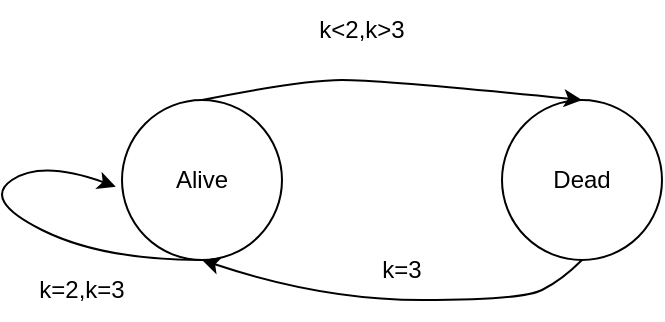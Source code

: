 <mxfile version="25.0.2" pages="3">
  <diagram name="Cell States" id="ZcFQ1Z_AazcJsV3eHLGS">
    <mxGraphModel dx="493" dy="292" grid="1" gridSize="10" guides="1" tooltips="1" connect="1" arrows="1" fold="1" page="1" pageScale="1" pageWidth="827" pageHeight="1169" math="0" shadow="0">
      <root>
        <mxCell id="0" />
        <mxCell id="1" parent="0" />
        <mxCell id="NVoJzvXqEBRH4x5hHfq--1" value="Alive" style="ellipse;whiteSpace=wrap;html=1;aspect=fixed;" vertex="1" parent="1">
          <mxGeometry x="200" y="240" width="80" height="80" as="geometry" />
        </mxCell>
        <mxCell id="NVoJzvXqEBRH4x5hHfq--2" value="Dead" style="ellipse;whiteSpace=wrap;html=1;aspect=fixed;" vertex="1" parent="1">
          <mxGeometry x="390" y="240" width="80" height="80" as="geometry" />
        </mxCell>
        <mxCell id="NVoJzvXqEBRH4x5hHfq--5" value="k&amp;lt;2,k&amp;gt;3" style="text;html=1;align=center;verticalAlign=middle;whiteSpace=wrap;rounded=0;" vertex="1" parent="1">
          <mxGeometry x="290" y="190" width="60" height="30" as="geometry" />
        </mxCell>
        <mxCell id="NVoJzvXqEBRH4x5hHfq--6" value="k=3" style="text;html=1;align=center;verticalAlign=middle;whiteSpace=wrap;rounded=0;" vertex="1" parent="1">
          <mxGeometry x="310.0" y="310" width="60" height="30" as="geometry" />
        </mxCell>
        <mxCell id="NVoJzvXqEBRH4x5hHfq--9" value="" style="curved=1;endArrow=classic;html=1;rounded=0;exitX=0.5;exitY=0;exitDx=0;exitDy=0;entryX=0.5;entryY=0;entryDx=0;entryDy=0;" edge="1" parent="1" source="NVoJzvXqEBRH4x5hHfq--1" target="NVoJzvXqEBRH4x5hHfq--2">
          <mxGeometry width="50" height="50" relative="1" as="geometry">
            <mxPoint x="320" y="300" as="sourcePoint" />
            <mxPoint x="370" y="250" as="targetPoint" />
            <Array as="points">
              <mxPoint x="290" y="230" />
              <mxPoint x="330" y="230" />
            </Array>
          </mxGeometry>
        </mxCell>
        <mxCell id="NVoJzvXqEBRH4x5hHfq--10" value="" style="curved=1;endArrow=classic;html=1;rounded=0;exitX=0.5;exitY=1;exitDx=0;exitDy=0;entryX=-0.039;entryY=0.542;entryDx=0;entryDy=0;entryPerimeter=0;" edge="1" parent="1" source="NVoJzvXqEBRH4x5hHfq--1" target="NVoJzvXqEBRH4x5hHfq--1">
          <mxGeometry width="50" height="50" relative="1" as="geometry">
            <mxPoint x="320" y="300" as="sourcePoint" />
            <mxPoint x="370" y="250" as="targetPoint" />
            <Array as="points">
              <mxPoint x="190" y="320" />
              <mxPoint x="130" y="290" />
              <mxPoint x="160" y="270" />
            </Array>
          </mxGeometry>
        </mxCell>
        <mxCell id="NVoJzvXqEBRH4x5hHfq--11" value="k=2,k=3" style="text;html=1;align=center;verticalAlign=middle;whiteSpace=wrap;rounded=0;" vertex="1" parent="1">
          <mxGeometry x="150" y="320" width="60" height="30" as="geometry" />
        </mxCell>
        <mxCell id="NVoJzvXqEBRH4x5hHfq--12" value="" style="curved=1;endArrow=classic;html=1;rounded=0;exitX=0.5;exitY=1;exitDx=0;exitDy=0;entryX=0.5;entryY=1;entryDx=0;entryDy=0;" edge="1" parent="1" source="NVoJzvXqEBRH4x5hHfq--2" target="NVoJzvXqEBRH4x5hHfq--1">
          <mxGeometry width="50" height="50" relative="1" as="geometry">
            <mxPoint x="390" y="260" as="sourcePoint" />
            <mxPoint x="340" y="310" as="targetPoint" />
            <Array as="points">
              <mxPoint x="420" y="330" />
              <mxPoint x="400" y="340" />
              <mxPoint x="300" y="340" />
            </Array>
          </mxGeometry>
        </mxCell>
      </root>
    </mxGraphModel>
  </diagram>
  <diagram id="qEd6df9pkZnfJWd6WiZ1" name="App I/O">
    <mxGraphModel dx="716" dy="423" grid="1" gridSize="10" guides="1" tooltips="1" connect="1" arrows="1" fold="1" page="1" pageScale="1" pageWidth="827" pageHeight="1169" math="0" shadow="0">
      <root>
        <mxCell id="0" />
        <mxCell id="1" parent="0" />
        <mxCell id="jzwzFBvVTIgJMmqAKkIY-4" style="edgeStyle=orthogonalEdgeStyle;rounded=0;orthogonalLoop=1;jettySize=auto;html=1;entryX=0;entryY=0.5;entryDx=0;entryDy=0;" edge="1" parent="1" source="jzwzFBvVTIgJMmqAKkIY-1" target="jzwzFBvVTIgJMmqAKkIY-2">
          <mxGeometry relative="1" as="geometry" />
        </mxCell>
        <mxCell id="jzwzFBvVTIgJMmqAKkIY-1" value="config.json" style="whiteSpace=wrap;html=1;shape=mxgraph.basic.document" vertex="1" parent="1">
          <mxGeometry x="120" y="235" width="100" height="100" as="geometry" />
        </mxCell>
        <mxCell id="jzwzFBvVTIgJMmqAKkIY-2" value="«Script»&lt;br&gt;&lt;b&gt;main.py&lt;/b&gt;" style="html=1;dropTarget=0;whiteSpace=wrap;" vertex="1" parent="1">
          <mxGeometry x="260" y="240" width="180" height="90" as="geometry" />
        </mxCell>
        <mxCell id="jzwzFBvVTIgJMmqAKkIY-3" value="" style="shape=module;jettyWidth=8;jettyHeight=4;" vertex="1" parent="jzwzFBvVTIgJMmqAKkIY-2">
          <mxGeometry x="1" width="20" height="20" relative="1" as="geometry">
            <mxPoint x="-27" y="7" as="offset" />
          </mxGeometry>
        </mxCell>
        <mxCell id="jzwzFBvVTIgJMmqAKkIY-5" value="out.gif" style="whiteSpace=wrap;html=1;shape=mxgraph.basic.document" vertex="1" parent="1">
          <mxGeometry x="480" y="235" width="100" height="100" as="geometry" />
        </mxCell>
        <mxCell id="jzwzFBvVTIgJMmqAKkIY-6" style="edgeStyle=orthogonalEdgeStyle;rounded=0;orthogonalLoop=1;jettySize=auto;html=1;entryX=0;entryY=0.5;entryDx=0;entryDy=0;entryPerimeter=0;" edge="1" parent="1" source="jzwzFBvVTIgJMmqAKkIY-2" target="jzwzFBvVTIgJMmqAKkIY-5">
          <mxGeometry relative="1" as="geometry" />
        </mxCell>
      </root>
    </mxGraphModel>
  </diagram>
  <diagram id="_F14P4E21i1psIP8cxyM" name="Business Logic">
    <mxGraphModel dx="1730" dy="534" grid="1" gridSize="10" guides="1" tooltips="1" connect="1" arrows="1" fold="1" page="1" pageScale="1" pageWidth="827" pageHeight="1169" math="0" shadow="0">
      <root>
        <mxCell id="0" />
        <mxCell id="1" parent="0" />
        <mxCell id="VO2_sBWCZ5IYfNppd9JB-5" style="edgeStyle=orthogonalEdgeStyle;rounded=0;orthogonalLoop=1;jettySize=auto;html=1;" edge="1" parent="1" source="VO2_sBWCZ5IYfNppd9JB-1" target="VO2_sBWCZ5IYfNppd9JB-3">
          <mxGeometry relative="1" as="geometry" />
        </mxCell>
        <mxCell id="VO2_sBWCZ5IYfNppd9JB-1" value="" style="strokeWidth=2;html=1;shape=mxgraph.flowchart.start_2;whiteSpace=wrap;" vertex="1" parent="1">
          <mxGeometry x="320" y="120" width="25" height="25" as="geometry" />
        </mxCell>
        <mxCell id="VO2_sBWCZ5IYfNppd9JB-2" value="" style="ellipse;html=1;shape=endState;fillColor=#000000;strokeColor=#ff0000;" vertex="1" parent="1">
          <mxGeometry x="321.25" y="2460" width="30" height="30" as="geometry" />
        </mxCell>
        <mxCell id="VO2_sBWCZ5IYfNppd9JB-6" style="edgeStyle=orthogonalEdgeStyle;rounded=0;orthogonalLoop=1;jettySize=auto;html=1;entryX=0.5;entryY=0;entryDx=0;entryDy=0;" edge="1" parent="1" source="VO2_sBWCZ5IYfNppd9JB-3" target="VO2_sBWCZ5IYfNppd9JB-4">
          <mxGeometry relative="1" as="geometry" />
        </mxCell>
        <mxCell id="VO2_sBWCZ5IYfNppd9JB-3" value="Fetch user configs" style="rounded=1;whiteSpace=wrap;html=1;" vertex="1" parent="1">
          <mxGeometry x="272.5" y="200" width="120" height="60" as="geometry" />
        </mxCell>
        <mxCell id="VO2_sBWCZ5IYfNppd9JB-9" style="edgeStyle=orthogonalEdgeStyle;rounded=0;orthogonalLoop=1;jettySize=auto;html=1;" edge="1" parent="1" source="VO2_sBWCZ5IYfNppd9JB-4" target="VO2_sBWCZ5IYfNppd9JB-8">
          <mxGeometry relative="1" as="geometry" />
        </mxCell>
        <mxCell id="VO2_sBWCZ5IYfNppd9JB-13" value="True" style="edgeLabel;html=1;align=center;verticalAlign=middle;resizable=0;points=[];" vertex="1" connectable="0" parent="VO2_sBWCZ5IYfNppd9JB-9">
          <mxGeometry x="-0.093" y="1" relative="1" as="geometry">
            <mxPoint as="offset" />
          </mxGeometry>
        </mxCell>
        <mxCell id="VO2_sBWCZ5IYfNppd9JB-11" style="edgeStyle=orthogonalEdgeStyle;rounded=0;orthogonalLoop=1;jettySize=auto;html=1;" edge="1" parent="1" source="VO2_sBWCZ5IYfNppd9JB-4" target="VO2_sBWCZ5IYfNppd9JB-10">
          <mxGeometry relative="1" as="geometry" />
        </mxCell>
        <mxCell id="VO2_sBWCZ5IYfNppd9JB-12" value="False" style="edgeLabel;html=1;align=center;verticalAlign=middle;resizable=0;points=[];" vertex="1" connectable="0" parent="VO2_sBWCZ5IYfNppd9JB-11">
          <mxGeometry x="0.587" y="-1" relative="1" as="geometry">
            <mxPoint as="offset" />
          </mxGeometry>
        </mxCell>
        <mxCell id="VO2_sBWCZ5IYfNppd9JB-4" value="" style="rhombus;whiteSpace=wrap;html=1;" vertex="1" parent="1">
          <mxGeometry x="292.5" y="320" width="80" height="80" as="geometry" />
        </mxCell>
        <mxCell id="VO2_sBWCZ5IYfNppd9JB-7" value="random==0?" style="text;html=1;align=center;verticalAlign=middle;whiteSpace=wrap;rounded=0;" vertex="1" parent="1">
          <mxGeometry x="380" y="340" width="80" height="30" as="geometry" />
        </mxCell>
        <mxCell id="VO2_sBWCZ5IYfNppd9JB-15" style="edgeStyle=orthogonalEdgeStyle;rounded=0;orthogonalLoop=1;jettySize=auto;html=1;entryX=0.5;entryY=0;entryDx=0;entryDy=0;" edge="1" parent="1" source="VO2_sBWCZ5IYfNppd9JB-8" target="VO2_sBWCZ5IYfNppd9JB-14">
          <mxGeometry relative="1" as="geometry" />
        </mxCell>
        <mxCell id="VO2_sBWCZ5IYfNppd9JB-8" value="Use user defined map" style="rounded=1;whiteSpace=wrap;html=1;" vertex="1" parent="1">
          <mxGeometry x="268.75" y="470" width="127.5" height="60" as="geometry" />
        </mxCell>
        <mxCell id="VO2_sBWCZ5IYfNppd9JB-16" style="edgeStyle=orthogonalEdgeStyle;rounded=0;orthogonalLoop=1;jettySize=auto;html=1;entryX=0;entryY=0.5;entryDx=0;entryDy=0;" edge="1" parent="1" source="VO2_sBWCZ5IYfNppd9JB-10" target="VO2_sBWCZ5IYfNppd9JB-14">
          <mxGeometry relative="1" as="geometry">
            <Array as="points">
              <mxPoint x="160" y="650" />
            </Array>
          </mxGeometry>
        </mxCell>
        <mxCell id="VO2_sBWCZ5IYfNppd9JB-10" value="Generate random map" style="rounded=1;whiteSpace=wrap;html=1;" vertex="1" parent="1">
          <mxGeometry x="90" y="470" width="127.5" height="60" as="geometry" />
        </mxCell>
        <mxCell id="VO2_sBWCZ5IYfNppd9JB-18" style="edgeStyle=orthogonalEdgeStyle;rounded=0;orthogonalLoop=1;jettySize=auto;html=1;entryX=0.5;entryY=0;entryDx=0;entryDy=0;" edge="1" parent="1" source="VO2_sBWCZ5IYfNppd9JB-14" target="VO2_sBWCZ5IYfNppd9JB-17">
          <mxGeometry relative="1" as="geometry" />
        </mxCell>
        <mxCell id="VO2_sBWCZ5IYfNppd9JB-14" value="" style="rhombus;whiteSpace=wrap;html=1;" vertex="1" parent="1">
          <mxGeometry x="292.5" y="610" width="80" height="80" as="geometry" />
        </mxCell>
        <mxCell id="VO2_sBWCZ5IYfNppd9JB-20" style="edgeStyle=orthogonalEdgeStyle;rounded=0;orthogonalLoop=1;jettySize=auto;html=1;" edge="1" parent="1" source="VO2_sBWCZ5IYfNppd9JB-17" target="VO2_sBWCZ5IYfNppd9JB-19">
          <mxGeometry relative="1" as="geometry" />
        </mxCell>
        <mxCell id="VO2_sBWCZ5IYfNppd9JB-17" value="Prepare UI for animation" style="rounded=1;whiteSpace=wrap;html=1;" vertex="1" parent="1">
          <mxGeometry x="268.75" y="730" width="127.5" height="60" as="geometry" />
        </mxCell>
        <mxCell id="VO2_sBWCZ5IYfNppd9JB-70" style="edgeStyle=orthogonalEdgeStyle;rounded=0;orthogonalLoop=1;jettySize=auto;html=1;entryX=0.5;entryY=0;entryDx=0;entryDy=0;" edge="1" parent="1" source="VO2_sBWCZ5IYfNppd9JB-19" target="VO2_sBWCZ5IYfNppd9JB-23">
          <mxGeometry relative="1" as="geometry" />
        </mxCell>
        <mxCell id="VO2_sBWCZ5IYfNppd9JB-19" value="" style="rhombus;whiteSpace=wrap;html=1;" vertex="1" parent="1">
          <mxGeometry x="292.5" y="850" width="80" height="80" as="geometry" />
        </mxCell>
        <mxCell id="VO2_sBWCZ5IYfNppd9JB-71" style="edgeStyle=orthogonalEdgeStyle;rounded=0;orthogonalLoop=1;jettySize=auto;html=1;entryX=1;entryY=0.5;entryDx=0;entryDy=0;" edge="1" parent="1" source="VO2_sBWCZ5IYfNppd9JB-21" target="VO2_sBWCZ5IYfNppd9JB-19">
          <mxGeometry relative="1" as="geometry">
            <Array as="points">
              <mxPoint x="600" y="2250" />
              <mxPoint x="600" y="890" />
            </Array>
          </mxGeometry>
        </mxCell>
        <mxCell id="VO2_sBWCZ5IYfNppd9JB-72" value="False" style="edgeLabel;html=1;align=center;verticalAlign=middle;resizable=0;points=[];" vertex="1" connectable="0" parent="VO2_sBWCZ5IYfNppd9JB-71">
          <mxGeometry x="-0.379" y="5" relative="1" as="geometry">
            <mxPoint x="-128" y="339" as="offset" />
          </mxGeometry>
        </mxCell>
        <mxCell id="VO2_sBWCZ5IYfNppd9JB-74" style="edgeStyle=orthogonalEdgeStyle;rounded=0;orthogonalLoop=1;jettySize=auto;html=1;" edge="1" parent="1" source="VO2_sBWCZ5IYfNppd9JB-21" target="VO2_sBWCZ5IYfNppd9JB-73">
          <mxGeometry relative="1" as="geometry" />
        </mxCell>
        <mxCell id="VO2_sBWCZ5IYfNppd9JB-21" value="" style="rhombus;whiteSpace=wrap;html=1;" vertex="1" parent="1">
          <mxGeometry x="296.25" y="2210" width="80" height="80" as="geometry" />
        </mxCell>
        <mxCell id="VO2_sBWCZ5IYfNppd9JB-22" value="Stepped through all interations?" style="text;html=1;align=center;verticalAlign=middle;whiteSpace=wrap;rounded=0;" vertex="1" parent="1">
          <mxGeometry x="180.25" y="2227.5" width="96" height="45" as="geometry" />
        </mxCell>
        <mxCell id="VO2_sBWCZ5IYfNppd9JB-25" style="edgeStyle=orthogonalEdgeStyle;rounded=0;orthogonalLoop=1;jettySize=auto;html=1;entryX=0.5;entryY=0;entryDx=0;entryDy=0;" edge="1" parent="1" source="VO2_sBWCZ5IYfNppd9JB-23" target="VO2_sBWCZ5IYfNppd9JB-24">
          <mxGeometry relative="1" as="geometry" />
        </mxCell>
        <mxCell id="VO2_sBWCZ5IYfNppd9JB-23" value="Get next map cell" style="rounded=1;whiteSpace=wrap;html=1;" vertex="1" parent="1">
          <mxGeometry x="272.5" y="980" width="120" height="60" as="geometry" />
        </mxCell>
        <mxCell id="VO2_sBWCZ5IYfNppd9JB-28" style="edgeStyle=orthogonalEdgeStyle;rounded=0;orthogonalLoop=1;jettySize=auto;html=1;entryX=0.5;entryY=0;entryDx=0;entryDy=0;" edge="1" parent="1" source="VO2_sBWCZ5IYfNppd9JB-24" target="VO2_sBWCZ5IYfNppd9JB-26">
          <mxGeometry relative="1" as="geometry" />
        </mxCell>
        <mxCell id="VO2_sBWCZ5IYfNppd9JB-24" value="Check cell neighbours" style="rounded=1;whiteSpace=wrap;html=1;" vertex="1" parent="1">
          <mxGeometry x="272.5" y="1100" width="120" height="60" as="geometry" />
        </mxCell>
        <mxCell id="VO2_sBWCZ5IYfNppd9JB-32" style="edgeStyle=orthogonalEdgeStyle;rounded=0;orthogonalLoop=1;jettySize=auto;html=1;entryX=0.5;entryY=0;entryDx=0;entryDy=0;" edge="1" parent="1" source="VO2_sBWCZ5IYfNppd9JB-26" target="VO2_sBWCZ5IYfNppd9JB-30">
          <mxGeometry relative="1" as="geometry" />
        </mxCell>
        <mxCell id="VO2_sBWCZ5IYfNppd9JB-33" value="True" style="edgeLabel;html=1;align=center;verticalAlign=middle;resizable=0;points=[];" vertex="1" connectable="0" parent="VO2_sBWCZ5IYfNppd9JB-32">
          <mxGeometry x="-0.244" y="1" relative="1" as="geometry">
            <mxPoint as="offset" />
          </mxGeometry>
        </mxCell>
        <mxCell id="VO2_sBWCZ5IYfNppd9JB-54" style="edgeStyle=orthogonalEdgeStyle;rounded=0;orthogonalLoop=1;jettySize=auto;html=1;entryX=0.5;entryY=0;entryDx=0;entryDy=0;" edge="1" parent="1" source="VO2_sBWCZ5IYfNppd9JB-26" target="VO2_sBWCZ5IYfNppd9JB-53">
          <mxGeometry relative="1" as="geometry" />
        </mxCell>
        <mxCell id="VO2_sBWCZ5IYfNppd9JB-55" value="False" style="edgeLabel;html=1;align=center;verticalAlign=middle;resizable=0;points=[];" vertex="1" connectable="0" parent="VO2_sBWCZ5IYfNppd9JB-54">
          <mxGeometry x="-0.045" y="1" relative="1" as="geometry">
            <mxPoint as="offset" />
          </mxGeometry>
        </mxCell>
        <mxCell id="VO2_sBWCZ5IYfNppd9JB-26" value="" style="rhombus;whiteSpace=wrap;html=1;" vertex="1" parent="1">
          <mxGeometry x="296.25" y="1210" width="80" height="80" as="geometry" />
        </mxCell>
        <mxCell id="VO2_sBWCZ5IYfNppd9JB-29" value="Cell is alive?" style="text;html=1;align=center;verticalAlign=middle;whiteSpace=wrap;rounded=0;" vertex="1" parent="1">
          <mxGeometry x="384" y="1230" width="60" height="30" as="geometry" />
        </mxCell>
        <mxCell id="VO2_sBWCZ5IYfNppd9JB-35" style="edgeStyle=orthogonalEdgeStyle;rounded=0;orthogonalLoop=1;jettySize=auto;html=1;" edge="1" parent="1" source="VO2_sBWCZ5IYfNppd9JB-30" target="VO2_sBWCZ5IYfNppd9JB-34">
          <mxGeometry relative="1" as="geometry" />
        </mxCell>
        <mxCell id="VO2_sBWCZ5IYfNppd9JB-30" value="" style="rhombus;whiteSpace=wrap;html=1;" vertex="1" parent="1">
          <mxGeometry x="296.25" y="1360" width="80" height="80" as="geometry" />
        </mxCell>
        <mxCell id="VO2_sBWCZ5IYfNppd9JB-31" value="neighbour_num&amp;lt;=1 or neighbour_num &amp;gt;=4?" style="text;html=1;align=center;verticalAlign=middle;whiteSpace=wrap;rounded=0;" vertex="1" parent="1">
          <mxGeometry x="384" y="1360" width="166" height="60" as="geometry" />
        </mxCell>
        <mxCell id="VO2_sBWCZ5IYfNppd9JB-49" style="edgeStyle=orthogonalEdgeStyle;rounded=0;orthogonalLoop=1;jettySize=auto;html=1;entryX=0.5;entryY=0;entryDx=0;entryDy=0;" edge="1" parent="1" source="VO2_sBWCZ5IYfNppd9JB-34" target="VO2_sBWCZ5IYfNppd9JB-36">
          <mxGeometry relative="1" as="geometry" />
        </mxCell>
        <mxCell id="VO2_sBWCZ5IYfNppd9JB-34" value="Kill cell" style="rounded=1;whiteSpace=wrap;html=1;" vertex="1" parent="1">
          <mxGeometry x="276.25" y="1630" width="120" height="60" as="geometry" />
        </mxCell>
        <mxCell id="VO2_sBWCZ5IYfNppd9JB-52" style="edgeStyle=orthogonalEdgeStyle;rounded=0;orthogonalLoop=1;jettySize=auto;html=1;entryX=0.5;entryY=0;entryDx=0;entryDy=0;" edge="1" parent="1" source="VO2_sBWCZ5IYfNppd9JB-36" target="VO2_sBWCZ5IYfNppd9JB-51">
          <mxGeometry relative="1" as="geometry" />
        </mxCell>
        <mxCell id="VO2_sBWCZ5IYfNppd9JB-36" value="" style="rhombus;whiteSpace=wrap;html=1;" vertex="1" parent="1">
          <mxGeometry x="296.25" y="1860" width="80" height="80" as="geometry" />
        </mxCell>
        <mxCell id="VO2_sBWCZ5IYfNppd9JB-42" style="edgeStyle=orthogonalEdgeStyle;rounded=0;orthogonalLoop=1;jettySize=auto;html=1;entryX=0.5;entryY=0;entryDx=0;entryDy=0;" edge="1" parent="1" source="VO2_sBWCZ5IYfNppd9JB-37" target="VO2_sBWCZ5IYfNppd9JB-41">
          <mxGeometry relative="1" as="geometry" />
        </mxCell>
        <mxCell id="VO2_sBWCZ5IYfNppd9JB-46" value="True" style="edgeLabel;html=1;align=center;verticalAlign=middle;resizable=0;points=[];" vertex="1" connectable="0" parent="VO2_sBWCZ5IYfNppd9JB-42">
          <mxGeometry x="-0.146" y="1" relative="1" as="geometry">
            <mxPoint as="offset" />
          </mxGeometry>
        </mxCell>
        <mxCell id="VO2_sBWCZ5IYfNppd9JB-45" style="edgeStyle=orthogonalEdgeStyle;rounded=0;orthogonalLoop=1;jettySize=auto;html=1;entryX=0;entryY=0.5;entryDx=0;entryDy=0;" edge="1" parent="1" source="VO2_sBWCZ5IYfNppd9JB-37" target="VO2_sBWCZ5IYfNppd9JB-38">
          <mxGeometry relative="1" as="geometry">
            <Array as="points">
              <mxPoint x="-40" y="1530" />
              <mxPoint x="-40" y="1780" />
            </Array>
          </mxGeometry>
        </mxCell>
        <mxCell id="VO2_sBWCZ5IYfNppd9JB-47" value="False" style="edgeLabel;html=1;align=center;verticalAlign=middle;resizable=0;points=[];" vertex="1" connectable="0" parent="VO2_sBWCZ5IYfNppd9JB-45">
          <mxGeometry x="-0.119" y="-2" relative="1" as="geometry">
            <mxPoint as="offset" />
          </mxGeometry>
        </mxCell>
        <mxCell id="VO2_sBWCZ5IYfNppd9JB-37" value="" style="rhombus;whiteSpace=wrap;html=1;" vertex="1" parent="1">
          <mxGeometry x="50" y="1490" width="80" height="80" as="geometry" />
        </mxCell>
        <mxCell id="VO2_sBWCZ5IYfNppd9JB-48" style="edgeStyle=orthogonalEdgeStyle;rounded=0;orthogonalLoop=1;jettySize=auto;html=1;entryX=0;entryY=0.5;entryDx=0;entryDy=0;" edge="1" parent="1" source="VO2_sBWCZ5IYfNppd9JB-38" target="VO2_sBWCZ5IYfNppd9JB-36">
          <mxGeometry relative="1" as="geometry">
            <Array as="points">
              <mxPoint x="90" y="1900" />
            </Array>
          </mxGeometry>
        </mxCell>
        <mxCell id="VO2_sBWCZ5IYfNppd9JB-38" value="" style="rhombus;whiteSpace=wrap;html=1;" vertex="1" parent="1">
          <mxGeometry x="50" y="1740" width="80" height="80" as="geometry" />
        </mxCell>
        <mxCell id="VO2_sBWCZ5IYfNppd9JB-39" style="edgeStyle=orthogonalEdgeStyle;rounded=0;orthogonalLoop=1;jettySize=auto;html=1;entryX=0.5;entryY=0;entryDx=0;entryDy=0;entryPerimeter=0;" edge="1" parent="1" source="VO2_sBWCZ5IYfNppd9JB-30" target="VO2_sBWCZ5IYfNppd9JB-37">
          <mxGeometry relative="1" as="geometry" />
        </mxCell>
        <mxCell id="VO2_sBWCZ5IYfNppd9JB-40" value="neighbour_num==2 or neighbour_num==3?" style="text;html=1;align=center;verticalAlign=middle;whiteSpace=wrap;rounded=0;" vertex="1" parent="1">
          <mxGeometry x="122" y="1500" width="150.5" height="60" as="geometry" />
        </mxCell>
        <mxCell id="VO2_sBWCZ5IYfNppd9JB-44" style="edgeStyle=orthogonalEdgeStyle;rounded=0;orthogonalLoop=1;jettySize=auto;html=1;entryX=0.5;entryY=0;entryDx=0;entryDy=0;" edge="1" parent="1" source="VO2_sBWCZ5IYfNppd9JB-41" target="VO2_sBWCZ5IYfNppd9JB-38">
          <mxGeometry relative="1" as="geometry" />
        </mxCell>
        <mxCell id="VO2_sBWCZ5IYfNppd9JB-41" value="Keep cell alive" style="rounded=1;whiteSpace=wrap;html=1;" vertex="1" parent="1">
          <mxGeometry x="30" y="1630" width="120" height="60" as="geometry" />
        </mxCell>
        <mxCell id="VO2_sBWCZ5IYfNppd9JB-68" style="edgeStyle=orthogonalEdgeStyle;rounded=0;orthogonalLoop=1;jettySize=auto;html=1;" edge="1" parent="1" source="VO2_sBWCZ5IYfNppd9JB-51" target="VO2_sBWCZ5IYfNppd9JB-21">
          <mxGeometry relative="1" as="geometry" />
        </mxCell>
        <mxCell id="VO2_sBWCZ5IYfNppd9JB-51" value="" style="rhombus;whiteSpace=wrap;html=1;" vertex="1" parent="1">
          <mxGeometry x="296.25" y="2050" width="80" height="80" as="geometry" />
        </mxCell>
        <mxCell id="VO2_sBWCZ5IYfNppd9JB-60" style="edgeStyle=orthogonalEdgeStyle;rounded=0;orthogonalLoop=1;jettySize=auto;html=1;entryX=0.5;entryY=0;entryDx=0;entryDy=0;" edge="1" parent="1" source="VO2_sBWCZ5IYfNppd9JB-53" target="VO2_sBWCZ5IYfNppd9JB-58">
          <mxGeometry relative="1" as="geometry" />
        </mxCell>
        <mxCell id="VO2_sBWCZ5IYfNppd9JB-64" value="True" style="edgeLabel;html=1;align=center;verticalAlign=middle;resizable=0;points=[];" vertex="1" connectable="0" parent="VO2_sBWCZ5IYfNppd9JB-60">
          <mxGeometry x="-0.311" y="4" relative="1" as="geometry">
            <mxPoint x="-4" as="offset" />
          </mxGeometry>
        </mxCell>
        <mxCell id="VO2_sBWCZ5IYfNppd9JB-62" style="edgeStyle=orthogonalEdgeStyle;rounded=0;orthogonalLoop=1;jettySize=auto;html=1;entryX=0;entryY=0.5;entryDx=0;entryDy=0;" edge="1" parent="1" source="VO2_sBWCZ5IYfNppd9JB-53" target="VO2_sBWCZ5IYfNppd9JB-57">
          <mxGeometry relative="1" as="geometry">
            <Array as="points">
              <mxPoint x="-400" y="1400" />
              <mxPoint x="-400" y="1650" />
            </Array>
          </mxGeometry>
        </mxCell>
        <mxCell id="VO2_sBWCZ5IYfNppd9JB-65" value="False" style="edgeLabel;html=1;align=center;verticalAlign=middle;resizable=0;points=[];" vertex="1" connectable="0" parent="VO2_sBWCZ5IYfNppd9JB-62">
          <mxGeometry x="-0.172" y="2" relative="1" as="geometry">
            <mxPoint as="offset" />
          </mxGeometry>
        </mxCell>
        <mxCell id="VO2_sBWCZ5IYfNppd9JB-53" value="" style="rhombus;whiteSpace=wrap;html=1;" vertex="1" parent="1">
          <mxGeometry x="-300" y="1360" width="80" height="80" as="geometry" />
        </mxCell>
        <mxCell id="VO2_sBWCZ5IYfNppd9JB-56" value="neighbour_num==3?" style="text;html=1;align=center;verticalAlign=middle;whiteSpace=wrap;rounded=0;" vertex="1" parent="1">
          <mxGeometry x="-230" y="1370" width="170" height="40" as="geometry" />
        </mxCell>
        <mxCell id="VO2_sBWCZ5IYfNppd9JB-66" style="edgeStyle=orthogonalEdgeStyle;rounded=0;orthogonalLoop=1;jettySize=auto;html=1;entryX=0;entryY=0.5;entryDx=0;entryDy=0;" edge="1" parent="1" source="VO2_sBWCZ5IYfNppd9JB-57" target="VO2_sBWCZ5IYfNppd9JB-51">
          <mxGeometry relative="1" as="geometry">
            <Array as="points">
              <mxPoint x="-270" y="2090" />
            </Array>
          </mxGeometry>
        </mxCell>
        <mxCell id="VO2_sBWCZ5IYfNppd9JB-57" value="" style="rhombus;whiteSpace=wrap;html=1;" vertex="1" parent="1">
          <mxGeometry x="-300" y="1610" width="80" height="80" as="geometry" />
        </mxCell>
        <mxCell id="VO2_sBWCZ5IYfNppd9JB-61" style="edgeStyle=orthogonalEdgeStyle;rounded=0;orthogonalLoop=1;jettySize=auto;html=1;entryX=0.5;entryY=0;entryDx=0;entryDy=0;" edge="1" parent="1" source="VO2_sBWCZ5IYfNppd9JB-58" target="VO2_sBWCZ5IYfNppd9JB-57">
          <mxGeometry relative="1" as="geometry" />
        </mxCell>
        <mxCell id="VO2_sBWCZ5IYfNppd9JB-58" value="Spawn a new cell" style="rounded=1;whiteSpace=wrap;html=1;" vertex="1" parent="1">
          <mxGeometry x="-320" y="1500" width="120" height="60" as="geometry" />
        </mxCell>
        <mxCell id="VO2_sBWCZ5IYfNppd9JB-75" style="edgeStyle=orthogonalEdgeStyle;rounded=0;orthogonalLoop=1;jettySize=auto;html=1;entryX=0.5;entryY=0;entryDx=0;entryDy=0;" edge="1" parent="1" source="VO2_sBWCZ5IYfNppd9JB-73" target="VO2_sBWCZ5IYfNppd9JB-2">
          <mxGeometry relative="1" as="geometry" />
        </mxCell>
        <mxCell id="VO2_sBWCZ5IYfNppd9JB-73" value="Save animation" style="rounded=1;whiteSpace=wrap;html=1;" vertex="1" parent="1">
          <mxGeometry x="276.25" y="2360" width="120" height="60" as="geometry" />
        </mxCell>
      </root>
    </mxGraphModel>
  </diagram>
</mxfile>
